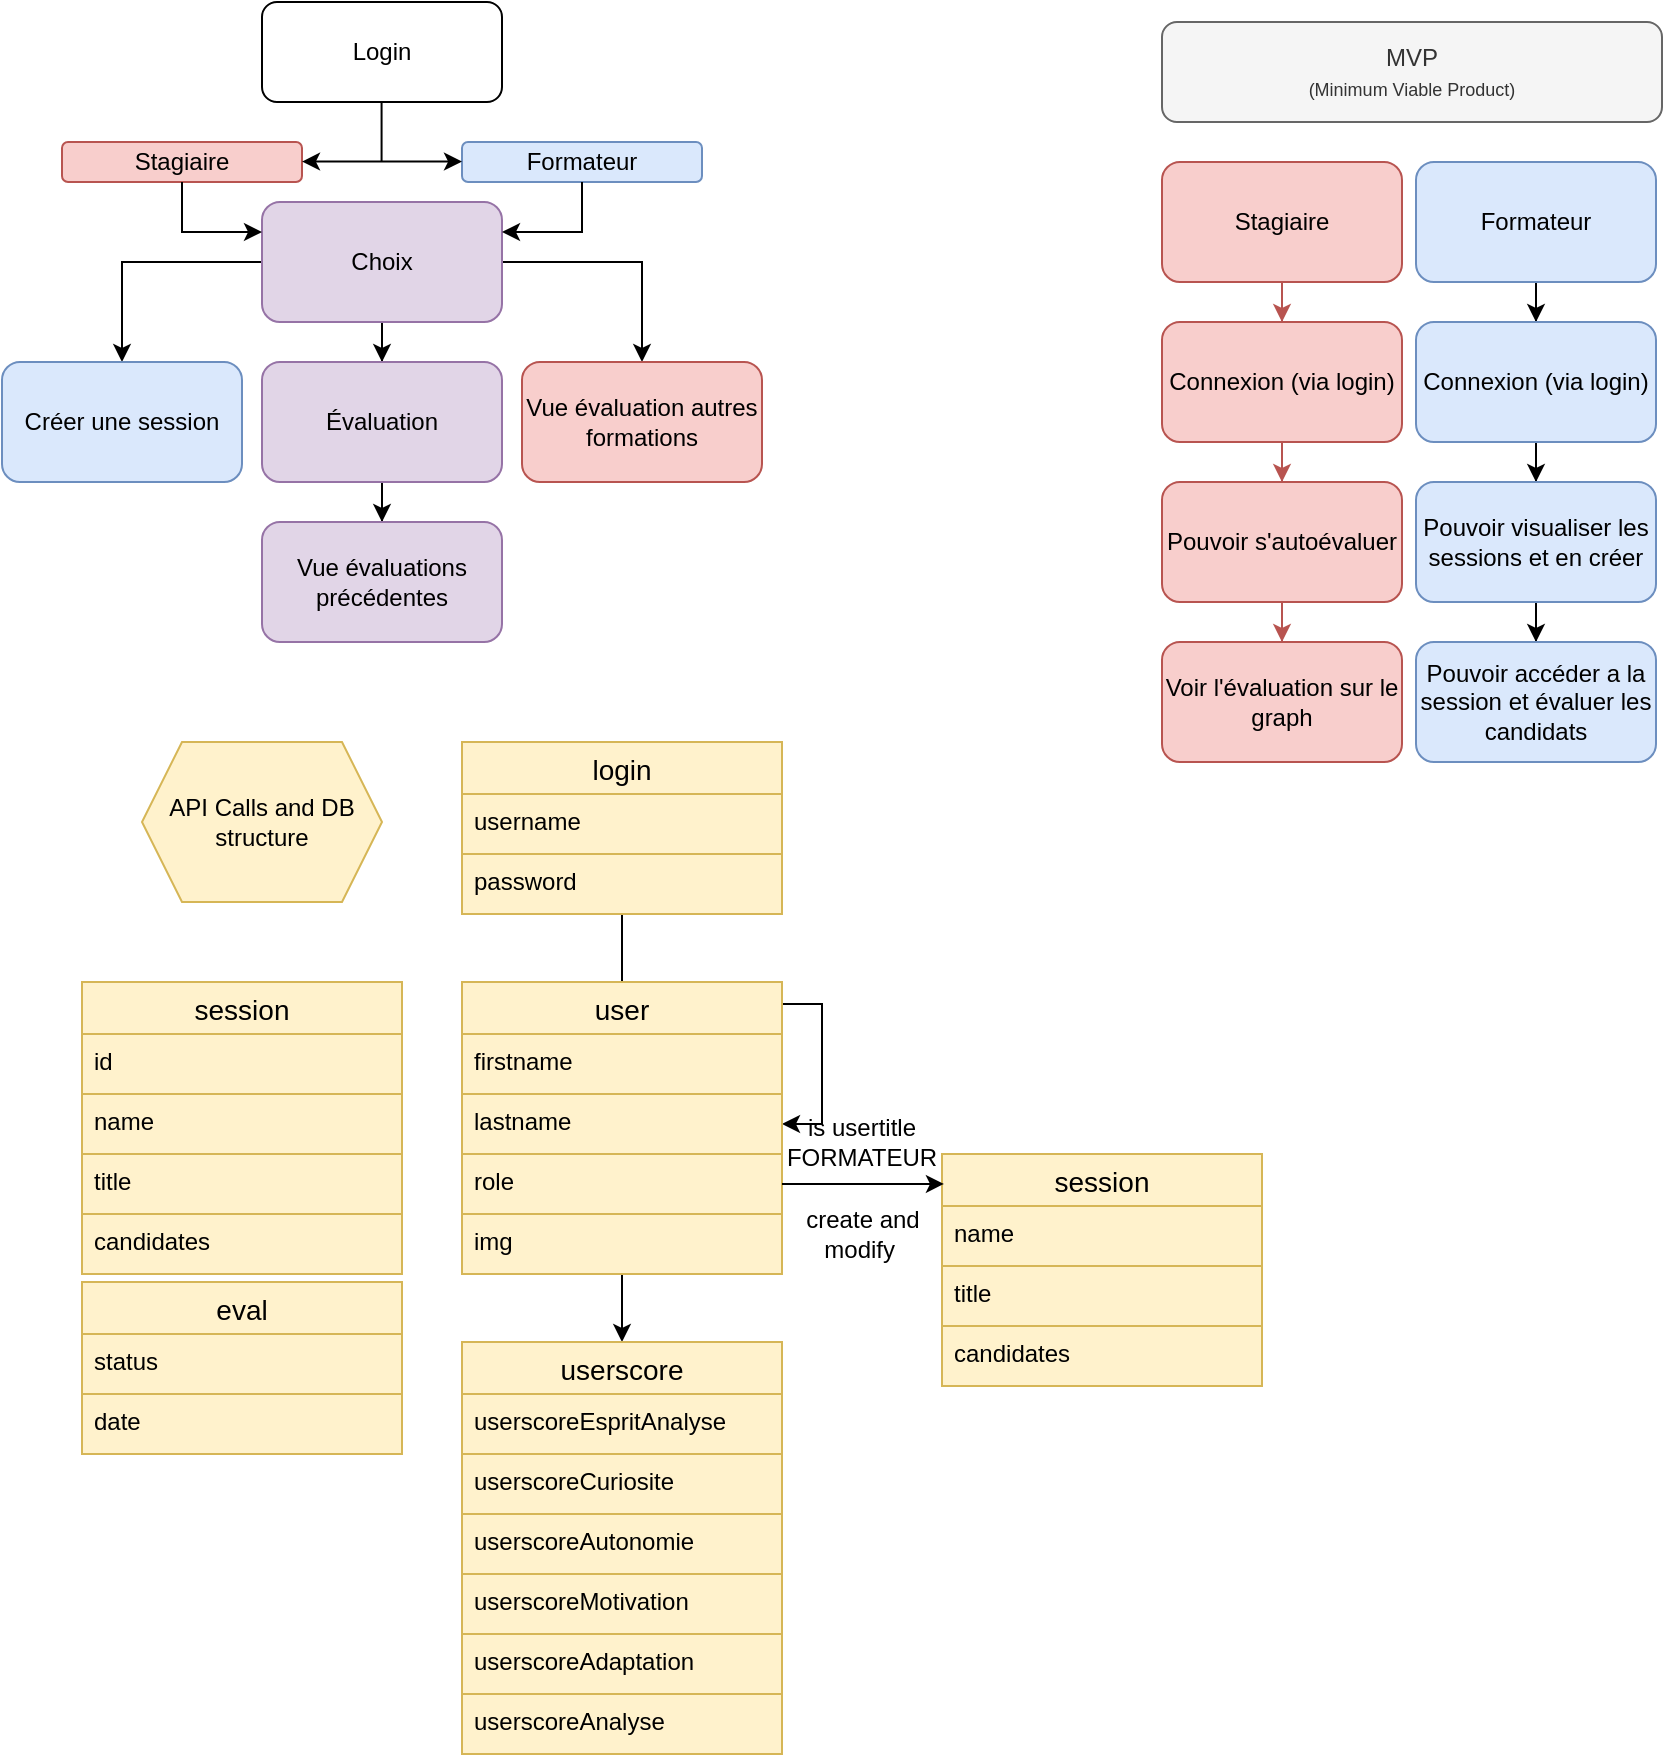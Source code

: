 <mxfile version="22.1.11" type="github">
  <diagram name="Page-1" id="RxyE_D4JLKOAFFXj91qr">
    <mxGraphModel dx="794" dy="764" grid="1" gridSize="10" guides="1" tooltips="1" connect="1" arrows="1" fold="1" page="1" pageScale="1" pageWidth="827" pageHeight="1169" math="0" shadow="0">
      <root>
        <mxCell id="0" />
        <mxCell id="1" parent="0" />
        <mxCell id="UgSpfai0S6UUA32coAYj-7" style="edgeStyle=orthogonalEdgeStyle;rounded=0;orthogonalLoop=1;jettySize=auto;html=1;" parent="1" source="UgSpfai0S6UUA32coAYj-1" target="UgSpfai0S6UUA32coAYj-4" edge="1">
          <mxGeometry relative="1" as="geometry" />
        </mxCell>
        <mxCell id="UgSpfai0S6UUA32coAYj-8" value="" style="edgeStyle=orthogonalEdgeStyle;rounded=0;orthogonalLoop=1;jettySize=auto;html=1;" parent="1" source="UgSpfai0S6UUA32coAYj-1" target="UgSpfai0S6UUA32coAYj-5" edge="1">
          <mxGeometry relative="1" as="geometry" />
        </mxCell>
        <mxCell id="UgSpfai0S6UUA32coAYj-9" style="edgeStyle=orthogonalEdgeStyle;rounded=0;orthogonalLoop=1;jettySize=auto;html=1;entryX=0.5;entryY=0;entryDx=0;entryDy=0;" parent="1" source="UgSpfai0S6UUA32coAYj-1" target="UgSpfai0S6UUA32coAYj-6" edge="1">
          <mxGeometry relative="1" as="geometry" />
        </mxCell>
        <mxCell id="UgSpfai0S6UUA32coAYj-1" value="Choix" style="rounded=1;whiteSpace=wrap;html=1;fillColor=#e1d5e7;strokeColor=#9673a6;" parent="1" vertex="1">
          <mxGeometry x="130" y="100" width="120" height="60" as="geometry" />
        </mxCell>
        <mxCell id="UgSpfai0S6UUA32coAYj-2" value="Login" style="rounded=1;whiteSpace=wrap;html=1;" parent="1" vertex="1">
          <mxGeometry x="130" width="120" height="50" as="geometry" />
        </mxCell>
        <mxCell id="UgSpfai0S6UUA32coAYj-4" value="Créer une session" style="rounded=1;whiteSpace=wrap;html=1;fillColor=#dae8fc;strokeColor=#6c8ebf;" parent="1" vertex="1">
          <mxGeometry y="180" width="120" height="60" as="geometry" />
        </mxCell>
        <mxCell id="UgSpfai0S6UUA32coAYj-24" value="" style="edgeStyle=orthogonalEdgeStyle;rounded=0;orthogonalLoop=1;jettySize=auto;html=1;" parent="1" source="UgSpfai0S6UUA32coAYj-5" target="UgSpfai0S6UUA32coAYj-23" edge="1">
          <mxGeometry relative="1" as="geometry" />
        </mxCell>
        <mxCell id="UgSpfai0S6UUA32coAYj-5" value="Évaluation" style="rounded=1;whiteSpace=wrap;html=1;fillColor=#e1d5e7;strokeColor=#9673a6;" parent="1" vertex="1">
          <mxGeometry x="130" y="180" width="120" height="60" as="geometry" />
        </mxCell>
        <mxCell id="UgSpfai0S6UUA32coAYj-6" value="Vue évaluation autres formations" style="rounded=1;whiteSpace=wrap;html=1;fillColor=#f8cecc;strokeColor=#b85450;" parent="1" vertex="1">
          <mxGeometry x="260" y="180" width="120" height="60" as="geometry" />
        </mxCell>
        <mxCell id="UgSpfai0S6UUA32coAYj-10" value="Stagiaire" style="rounded=1;whiteSpace=wrap;html=1;fillColor=#f8cecc;strokeColor=#b85450;" parent="1" vertex="1">
          <mxGeometry x="30" y="70" width="120" height="20" as="geometry" />
        </mxCell>
        <mxCell id="UgSpfai0S6UUA32coAYj-11" value="Formateur" style="rounded=1;whiteSpace=wrap;html=1;fillColor=#dae8fc;strokeColor=#6c8ebf;" parent="1" vertex="1">
          <mxGeometry x="230" y="70" width="120" height="20" as="geometry" />
        </mxCell>
        <mxCell id="UgSpfai0S6UUA32coAYj-18" value="" style="endArrow=none;html=1;rounded=0;" parent="1" edge="1">
          <mxGeometry width="50" height="50" relative="1" as="geometry">
            <mxPoint x="189.79" y="80" as="sourcePoint" />
            <mxPoint x="189.79" y="50" as="targetPoint" />
            <Array as="points">
              <mxPoint x="189.79" y="60" />
            </Array>
          </mxGeometry>
        </mxCell>
        <mxCell id="UgSpfai0S6UUA32coAYj-19" value="" style="endArrow=classic;html=1;rounded=0;entryX=0;entryY=0.5;entryDx=0;entryDy=0;" parent="1" edge="1">
          <mxGeometry width="50" height="50" relative="1" as="geometry">
            <mxPoint x="190" y="79.79" as="sourcePoint" />
            <mxPoint x="230.0" y="79.79" as="targetPoint" />
          </mxGeometry>
        </mxCell>
        <mxCell id="UgSpfai0S6UUA32coAYj-20" value="" style="endArrow=classic;html=1;rounded=0;" parent="1" edge="1">
          <mxGeometry width="50" height="50" relative="1" as="geometry">
            <mxPoint x="190" y="79.79" as="sourcePoint" />
            <mxPoint x="150" y="79.79" as="targetPoint" />
          </mxGeometry>
        </mxCell>
        <mxCell id="UgSpfai0S6UUA32coAYj-21" value="" style="endArrow=classic;html=1;rounded=0;entryX=0;entryY=0.25;entryDx=0;entryDy=0;" parent="1" target="UgSpfai0S6UUA32coAYj-1" edge="1">
          <mxGeometry width="50" height="50" relative="1" as="geometry">
            <mxPoint x="90" y="90" as="sourcePoint" />
            <mxPoint x="140" y="40" as="targetPoint" />
            <Array as="points">
              <mxPoint x="90" y="115" />
            </Array>
          </mxGeometry>
        </mxCell>
        <mxCell id="UgSpfai0S6UUA32coAYj-22" value="" style="endArrow=classic;html=1;rounded=0;entryX=1;entryY=0.25;entryDx=0;entryDy=0;" parent="1" target="UgSpfai0S6UUA32coAYj-1" edge="1">
          <mxGeometry width="50" height="50" relative="1" as="geometry">
            <mxPoint x="290" y="90" as="sourcePoint" />
            <mxPoint x="330" y="125" as="targetPoint" />
            <Array as="points">
              <mxPoint x="290" y="115" />
            </Array>
          </mxGeometry>
        </mxCell>
        <mxCell id="UgSpfai0S6UUA32coAYj-23" value="Vue évaluations précédentes" style="whiteSpace=wrap;html=1;fillColor=#e1d5e7;strokeColor=#9673a6;rounded=1;" parent="1" vertex="1">
          <mxGeometry x="130" y="260" width="120" height="60" as="geometry" />
        </mxCell>
        <mxCell id="UgSpfai0S6UUA32coAYj-25" value="MVP&lt;br&gt;&lt;font style=&quot;font-size: 9px;&quot;&gt;(Minimum Viable Product)&lt;/font&gt;" style="rounded=1;whiteSpace=wrap;html=1;fillColor=#f5f5f5;fontColor=#333333;strokeColor=#666666;" parent="1" vertex="1">
          <mxGeometry x="580" y="10" width="250" height="50" as="geometry" />
        </mxCell>
        <mxCell id="gJl7bSwjx-yTLCQjWPkz-2" value="" style="edgeStyle=orthogonalEdgeStyle;rounded=0;orthogonalLoop=1;jettySize=auto;html=1;fillColor=#f8cecc;strokeColor=#b85450;" edge="1" parent="1" source="UgSpfai0S6UUA32coAYj-27" target="gJl7bSwjx-yTLCQjWPkz-1">
          <mxGeometry relative="1" as="geometry" />
        </mxCell>
        <mxCell id="UgSpfai0S6UUA32coAYj-27" value="Stagiaire" style="rounded=1;whiteSpace=wrap;html=1;fillColor=#f8cecc;strokeColor=#b85450;" parent="1" vertex="1">
          <mxGeometry x="580" y="80" width="120" height="60" as="geometry" />
        </mxCell>
        <mxCell id="gJl7bSwjx-yTLCQjWPkz-8" value="" style="edgeStyle=orthogonalEdgeStyle;rounded=0;orthogonalLoop=1;jettySize=auto;html=1;" edge="1" parent="1" source="UgSpfai0S6UUA32coAYj-40" target="gJl7bSwjx-yTLCQjWPkz-7">
          <mxGeometry relative="1" as="geometry" />
        </mxCell>
        <mxCell id="UgSpfai0S6UUA32coAYj-40" value="Formateur" style="rounded=1;whiteSpace=wrap;html=1;fillColor=#dae8fc;strokeColor=#6c8ebf;" parent="1" vertex="1">
          <mxGeometry x="707" y="80" width="120" height="60" as="geometry" />
        </mxCell>
        <mxCell id="xhCoGs8UcyG3ZxuWT2Qb-31" value="eval" style="swimlane;fontStyle=0;childLayout=stackLayout;horizontal=1;startSize=26;horizontalStack=0;resizeParent=1;resizeParentMax=0;resizeLast=0;collapsible=1;marginBottom=0;align=center;fontSize=14;fillColor=#fff2cc;strokeColor=#d6b656;" parent="1" vertex="1">
          <mxGeometry x="40" y="640" width="160" height="86" as="geometry" />
        </mxCell>
        <mxCell id="xhCoGs8UcyG3ZxuWT2Qb-32" value="status" style="text;strokeColor=#d6b656;fillColor=#fff2cc;spacingLeft=4;spacingRight=4;overflow=hidden;rotatable=0;points=[[0,0.5],[1,0.5]];portConstraint=eastwest;fontSize=12;whiteSpace=wrap;html=1;" parent="xhCoGs8UcyG3ZxuWT2Qb-31" vertex="1">
          <mxGeometry y="26" width="160" height="30" as="geometry" />
        </mxCell>
        <mxCell id="xhCoGs8UcyG3ZxuWT2Qb-33" value="date" style="text;strokeColor=#d6b656;fillColor=#fff2cc;spacingLeft=4;spacingRight=4;overflow=hidden;rotatable=0;points=[[0,0.5],[1,0.5]];portConstraint=eastwest;fontSize=12;whiteSpace=wrap;html=1;" parent="xhCoGs8UcyG3ZxuWT2Qb-31" vertex="1">
          <mxGeometry y="56" width="160" height="30" as="geometry" />
        </mxCell>
        <mxCell id="xhCoGs8UcyG3ZxuWT2Qb-68" value="" style="edgeStyle=orthogonalEdgeStyle;rounded=0;orthogonalLoop=1;jettySize=auto;html=1;" parent="1" source="xhCoGs8UcyG3ZxuWT2Qb-35" target="xhCoGs8UcyG3ZxuWT2Qb-45" edge="1">
          <mxGeometry relative="1" as="geometry">
            <Array as="points">
              <mxPoint x="310" y="501" />
              <mxPoint x="410" y="501" />
              <mxPoint x="410" y="561" />
            </Array>
          </mxGeometry>
        </mxCell>
        <mxCell id="xhCoGs8UcyG3ZxuWT2Qb-35" value="login" style="swimlane;fontStyle=0;childLayout=stackLayout;horizontal=1;startSize=26;horizontalStack=0;resizeParent=1;resizeParentMax=0;resizeLast=0;collapsible=1;marginBottom=0;align=center;fontSize=14;fillColor=#fff2cc;strokeColor=#d6b656;" parent="1" vertex="1">
          <mxGeometry x="230" y="370" width="160" height="86" as="geometry" />
        </mxCell>
        <mxCell id="xhCoGs8UcyG3ZxuWT2Qb-36" value="username" style="text;strokeColor=#d6b656;fillColor=#fff2cc;spacingLeft=4;spacingRight=4;overflow=hidden;rotatable=0;points=[[0,0.5],[1,0.5]];portConstraint=eastwest;fontSize=12;whiteSpace=wrap;html=1;" parent="xhCoGs8UcyG3ZxuWT2Qb-35" vertex="1">
          <mxGeometry y="26" width="160" height="30" as="geometry" />
        </mxCell>
        <mxCell id="xhCoGs8UcyG3ZxuWT2Qb-37" value="password" style="text;strokeColor=#d6b656;fillColor=#fff2cc;spacingLeft=4;spacingRight=4;overflow=hidden;rotatable=0;points=[[0,0.5],[1,0.5]];portConstraint=eastwest;fontSize=12;whiteSpace=wrap;html=1;" parent="xhCoGs8UcyG3ZxuWT2Qb-35" vertex="1">
          <mxGeometry y="56" width="160" height="30" as="geometry" />
        </mxCell>
        <mxCell id="xhCoGs8UcyG3ZxuWT2Qb-71" style="edgeStyle=orthogonalEdgeStyle;rounded=0;orthogonalLoop=1;jettySize=auto;html=1;entryX=0.5;entryY=0;entryDx=0;entryDy=0;" parent="1" source="xhCoGs8UcyG3ZxuWT2Qb-43" target="xhCoGs8UcyG3ZxuWT2Qb-39" edge="1">
          <mxGeometry relative="1" as="geometry" />
        </mxCell>
        <mxCell id="xhCoGs8UcyG3ZxuWT2Qb-43" value="user" style="swimlane;fontStyle=0;childLayout=stackLayout;horizontal=1;startSize=26;horizontalStack=0;resizeParent=1;resizeParentMax=0;resizeLast=0;collapsible=1;marginBottom=0;align=center;fontSize=14;fillColor=#fff2cc;strokeColor=#d6b656;" parent="1" vertex="1">
          <mxGeometry x="230" y="490" width="160" height="146" as="geometry" />
        </mxCell>
        <mxCell id="xhCoGs8UcyG3ZxuWT2Qb-44" value="firstname" style="text;strokeColor=#d6b656;fillColor=#fff2cc;spacingLeft=4;spacingRight=4;overflow=hidden;rotatable=0;points=[[0,0.5],[1,0.5]];portConstraint=eastwest;fontSize=12;whiteSpace=wrap;html=1;" parent="xhCoGs8UcyG3ZxuWT2Qb-43" vertex="1">
          <mxGeometry y="26" width="160" height="30" as="geometry" />
        </mxCell>
        <mxCell id="xhCoGs8UcyG3ZxuWT2Qb-45" value="lastname" style="text;strokeColor=#d6b656;fillColor=#fff2cc;spacingLeft=4;spacingRight=4;overflow=hidden;rotatable=0;points=[[0,0.5],[1,0.5]];portConstraint=eastwest;fontSize=12;whiteSpace=wrap;html=1;" parent="xhCoGs8UcyG3ZxuWT2Qb-43" vertex="1">
          <mxGeometry y="56" width="160" height="30" as="geometry" />
        </mxCell>
        <mxCell id="xhCoGs8UcyG3ZxuWT2Qb-46" value="role" style="text;strokeColor=#d6b656;fillColor=#fff2cc;spacingLeft=4;spacingRight=4;overflow=hidden;rotatable=0;points=[[0,0.5],[1,0.5]];portConstraint=eastwest;fontSize=12;whiteSpace=wrap;html=1;" parent="xhCoGs8UcyG3ZxuWT2Qb-43" vertex="1">
          <mxGeometry y="86" width="160" height="30" as="geometry" />
        </mxCell>
        <mxCell id="xhCoGs8UcyG3ZxuWT2Qb-57" value="img" style="text;strokeColor=#d6b656;fillColor=#fff2cc;spacingLeft=4;spacingRight=4;overflow=hidden;rotatable=0;points=[[0,0.5],[1,0.5]];portConstraint=eastwest;fontSize=12;whiteSpace=wrap;html=1;" parent="xhCoGs8UcyG3ZxuWT2Qb-43" vertex="1">
          <mxGeometry y="116" width="160" height="30" as="geometry" />
        </mxCell>
        <mxCell id="xhCoGs8UcyG3ZxuWT2Qb-47" value="session" style="swimlane;fontStyle=0;childLayout=stackLayout;horizontal=1;startSize=26;horizontalStack=0;resizeParent=1;resizeParentMax=0;resizeLast=0;collapsible=1;marginBottom=0;align=center;fontSize=14;fillColor=#fff2cc;strokeColor=#d6b656;" parent="1" vertex="1">
          <mxGeometry x="40" y="490" width="160" height="146" as="geometry" />
        </mxCell>
        <mxCell id="xhCoGs8UcyG3ZxuWT2Qb-48" value="id" style="text;strokeColor=#d6b656;fillColor=#fff2cc;spacingLeft=4;spacingRight=4;overflow=hidden;rotatable=0;points=[[0,0.5],[1,0.5]];portConstraint=eastwest;fontSize=12;whiteSpace=wrap;html=1;" parent="xhCoGs8UcyG3ZxuWT2Qb-47" vertex="1">
          <mxGeometry y="26" width="160" height="30" as="geometry" />
        </mxCell>
        <mxCell id="xhCoGs8UcyG3ZxuWT2Qb-49" value="name" style="text;strokeColor=#d6b656;fillColor=#fff2cc;spacingLeft=4;spacingRight=4;overflow=hidden;rotatable=0;points=[[0,0.5],[1,0.5]];portConstraint=eastwest;fontSize=12;whiteSpace=wrap;html=1;" parent="xhCoGs8UcyG3ZxuWT2Qb-47" vertex="1">
          <mxGeometry y="56" width="160" height="30" as="geometry" />
        </mxCell>
        <mxCell id="xhCoGs8UcyG3ZxuWT2Qb-50" value="title" style="text;strokeColor=#d6b656;fillColor=#fff2cc;spacingLeft=4;spacingRight=4;overflow=hidden;rotatable=0;points=[[0,0.5],[1,0.5]];portConstraint=eastwest;fontSize=12;whiteSpace=wrap;html=1;" parent="xhCoGs8UcyG3ZxuWT2Qb-47" vertex="1">
          <mxGeometry y="86" width="160" height="30" as="geometry" />
        </mxCell>
        <mxCell id="xhCoGs8UcyG3ZxuWT2Qb-58" value="candidates" style="text;strokeColor=#d6b656;fillColor=#fff2cc;spacingLeft=4;spacingRight=4;overflow=hidden;rotatable=0;points=[[0,0.5],[1,0.5]];portConstraint=eastwest;fontSize=12;whiteSpace=wrap;html=1;" parent="xhCoGs8UcyG3ZxuWT2Qb-47" vertex="1">
          <mxGeometry y="116" width="160" height="30" as="geometry" />
        </mxCell>
        <mxCell id="xhCoGs8UcyG3ZxuWT2Qb-51" value="session" style="swimlane;fontStyle=0;childLayout=stackLayout;horizontal=1;startSize=26;horizontalStack=0;resizeParent=1;resizeParentMax=0;resizeLast=0;collapsible=1;marginBottom=0;align=center;fontSize=14;fillColor=#fff2cc;strokeColor=#d6b656;" parent="1" vertex="1">
          <mxGeometry x="470" y="576" width="160" height="116" as="geometry" />
        </mxCell>
        <mxCell id="xhCoGs8UcyG3ZxuWT2Qb-52" value="name" style="text;strokeColor=#d6b656;fillColor=#fff2cc;spacingLeft=4;spacingRight=4;overflow=hidden;rotatable=0;points=[[0,0.5],[1,0.5]];portConstraint=eastwest;fontSize=12;whiteSpace=wrap;html=1;" parent="xhCoGs8UcyG3ZxuWT2Qb-51" vertex="1">
          <mxGeometry y="26" width="160" height="30" as="geometry" />
        </mxCell>
        <mxCell id="xhCoGs8UcyG3ZxuWT2Qb-53" value="title" style="text;strokeColor=#d6b656;fillColor=#fff2cc;spacingLeft=4;spacingRight=4;overflow=hidden;rotatable=0;points=[[0,0.5],[1,0.5]];portConstraint=eastwest;fontSize=12;whiteSpace=wrap;html=1;" parent="xhCoGs8UcyG3ZxuWT2Qb-51" vertex="1">
          <mxGeometry y="56" width="160" height="30" as="geometry" />
        </mxCell>
        <mxCell id="xhCoGs8UcyG3ZxuWT2Qb-54" value="candidates" style="text;strokeColor=#d6b656;fillColor=#fff2cc;spacingLeft=4;spacingRight=4;overflow=hidden;rotatable=0;points=[[0,0.5],[1,0.5]];portConstraint=eastwest;fontSize=12;whiteSpace=wrap;html=1;" parent="xhCoGs8UcyG3ZxuWT2Qb-51" vertex="1">
          <mxGeometry y="86" width="160" height="30" as="geometry" />
        </mxCell>
        <mxCell id="xhCoGs8UcyG3ZxuWT2Qb-39" value="userscore" style="swimlane;fontStyle=0;childLayout=stackLayout;horizontal=1;startSize=26;horizontalStack=0;resizeParent=1;resizeParentMax=0;resizeLast=0;collapsible=1;marginBottom=0;align=center;fontSize=14;fillColor=#fff2cc;strokeColor=#d6b656;" parent="1" vertex="1">
          <mxGeometry x="230" y="670" width="160" height="206" as="geometry" />
        </mxCell>
        <mxCell id="xhCoGs8UcyG3ZxuWT2Qb-40" value="userscoreEspritAnalyse" style="text;strokeColor=#d6b656;fillColor=#fff2cc;spacingLeft=4;spacingRight=4;overflow=hidden;rotatable=0;points=[[0,0.5],[1,0.5]];portConstraint=eastwest;fontSize=12;whiteSpace=wrap;html=1;" parent="xhCoGs8UcyG3ZxuWT2Qb-39" vertex="1">
          <mxGeometry y="26" width="160" height="30" as="geometry" />
        </mxCell>
        <mxCell id="xhCoGs8UcyG3ZxuWT2Qb-41" value="userscoreCuriosite" style="text;strokeColor=#d6b656;fillColor=#fff2cc;spacingLeft=4;spacingRight=4;overflow=hidden;rotatable=0;points=[[0,0.5],[1,0.5]];portConstraint=eastwest;fontSize=12;whiteSpace=wrap;html=1;" parent="xhCoGs8UcyG3ZxuWT2Qb-39" vertex="1">
          <mxGeometry y="56" width="160" height="30" as="geometry" />
        </mxCell>
        <mxCell id="xhCoGs8UcyG3ZxuWT2Qb-42" value="userscoreAutonomie" style="text;strokeColor=#d6b656;fillColor=#fff2cc;spacingLeft=4;spacingRight=4;overflow=hidden;rotatable=0;points=[[0,0.5],[1,0.5]];portConstraint=eastwest;fontSize=12;whiteSpace=wrap;html=1;" parent="xhCoGs8UcyG3ZxuWT2Qb-39" vertex="1">
          <mxGeometry y="86" width="160" height="30" as="geometry" />
        </mxCell>
        <mxCell id="xhCoGs8UcyG3ZxuWT2Qb-59" value="userscoreMotivation" style="text;strokeColor=#d6b656;fillColor=#fff2cc;spacingLeft=4;spacingRight=4;overflow=hidden;rotatable=0;points=[[0,0.5],[1,0.5]];portConstraint=eastwest;fontSize=12;whiteSpace=wrap;html=1;" parent="xhCoGs8UcyG3ZxuWT2Qb-39" vertex="1">
          <mxGeometry y="116" width="160" height="30" as="geometry" />
        </mxCell>
        <mxCell id="xhCoGs8UcyG3ZxuWT2Qb-60" value="userscoreAdaptation" style="text;strokeColor=#d6b656;fillColor=#fff2cc;spacingLeft=4;spacingRight=4;overflow=hidden;rotatable=0;points=[[0,0.5],[1,0.5]];portConstraint=eastwest;fontSize=12;whiteSpace=wrap;html=1;" parent="xhCoGs8UcyG3ZxuWT2Qb-39" vertex="1">
          <mxGeometry y="146" width="160" height="30" as="geometry" />
        </mxCell>
        <mxCell id="xhCoGs8UcyG3ZxuWT2Qb-61" value="userscoreAnalyse" style="text;strokeColor=#d6b656;fillColor=#fff2cc;spacingLeft=4;spacingRight=4;overflow=hidden;rotatable=0;points=[[0,0.5],[1,0.5]];portConstraint=eastwest;fontSize=12;whiteSpace=wrap;html=1;" parent="xhCoGs8UcyG3ZxuWT2Qb-39" vertex="1">
          <mxGeometry y="176" width="160" height="30" as="geometry" />
        </mxCell>
        <mxCell id="xhCoGs8UcyG3ZxuWT2Qb-63" style="edgeStyle=orthogonalEdgeStyle;rounded=0;orthogonalLoop=1;jettySize=auto;html=1;exitX=1;exitY=0.5;exitDx=0;exitDy=0;entryX=0.006;entryY=0.129;entryDx=0;entryDy=0;entryPerimeter=0;" parent="1" source="xhCoGs8UcyG3ZxuWT2Qb-46" target="xhCoGs8UcyG3ZxuWT2Qb-51" edge="1">
          <mxGeometry relative="1" as="geometry" />
        </mxCell>
        <mxCell id="xhCoGs8UcyG3ZxuWT2Qb-64" value="is usertitle&lt;br&gt;FORMATEUR" style="text;align=center;html=1;verticalAlign=middle;whiteSpace=wrap;rounded=0;" parent="1" vertex="1">
          <mxGeometry x="400" y="555" width="60" height="30" as="geometry" />
        </mxCell>
        <mxCell id="xhCoGs8UcyG3ZxuWT2Qb-65" value="create and&lt;br&gt;modify&amp;nbsp;" style="text;html=1;align=center;verticalAlign=middle;resizable=0;points=[];autosize=1;" parent="1" vertex="1">
          <mxGeometry x="390" y="596" width="80" height="40" as="geometry" />
        </mxCell>
        <mxCell id="xhCoGs8UcyG3ZxuWT2Qb-66" value="API Calls and DB structure" style="shape=hexagon;perimeter=hexagonPerimeter2;whiteSpace=wrap;html=1;fixedSize=1;fillColor=#fff2cc;strokeColor=#d6b656;" parent="1" vertex="1">
          <mxGeometry x="70" y="370" width="120" height="80" as="geometry" />
        </mxCell>
        <mxCell id="gJl7bSwjx-yTLCQjWPkz-4" value="" style="edgeStyle=orthogonalEdgeStyle;rounded=0;orthogonalLoop=1;jettySize=auto;html=1;fillColor=#f8cecc;strokeColor=#b85450;" edge="1" parent="1" source="gJl7bSwjx-yTLCQjWPkz-1" target="gJl7bSwjx-yTLCQjWPkz-3">
          <mxGeometry relative="1" as="geometry" />
        </mxCell>
        <mxCell id="gJl7bSwjx-yTLCQjWPkz-1" value="Connexion (via login)" style="rounded=1;whiteSpace=wrap;html=1;fillColor=#f8cecc;strokeColor=#b85450;" vertex="1" parent="1">
          <mxGeometry x="580" y="160" width="120" height="60" as="geometry" />
        </mxCell>
        <mxCell id="gJl7bSwjx-yTLCQjWPkz-6" value="" style="edgeStyle=orthogonalEdgeStyle;rounded=0;orthogonalLoop=1;jettySize=auto;html=1;fillColor=#f8cecc;strokeColor=#b85450;" edge="1" parent="1" source="gJl7bSwjx-yTLCQjWPkz-3" target="gJl7bSwjx-yTLCQjWPkz-5">
          <mxGeometry relative="1" as="geometry" />
        </mxCell>
        <mxCell id="gJl7bSwjx-yTLCQjWPkz-3" value="Pouvoir s&#39;autoévaluer" style="rounded=1;whiteSpace=wrap;html=1;fillColor=#f8cecc;strokeColor=#b85450;" vertex="1" parent="1">
          <mxGeometry x="580" y="240" width="120" height="60" as="geometry" />
        </mxCell>
        <mxCell id="gJl7bSwjx-yTLCQjWPkz-5" value="Voir l&#39;évaluation sur le graph" style="rounded=1;whiteSpace=wrap;html=1;fillColor=#f8cecc;strokeColor=#b85450;" vertex="1" parent="1">
          <mxGeometry x="580" y="320" width="120" height="60" as="geometry" />
        </mxCell>
        <mxCell id="gJl7bSwjx-yTLCQjWPkz-10" value="" style="edgeStyle=orthogonalEdgeStyle;rounded=0;orthogonalLoop=1;jettySize=auto;html=1;" edge="1" parent="1" source="gJl7bSwjx-yTLCQjWPkz-7" target="gJl7bSwjx-yTLCQjWPkz-9">
          <mxGeometry relative="1" as="geometry" />
        </mxCell>
        <mxCell id="gJl7bSwjx-yTLCQjWPkz-7" value="Connexion (via login)" style="rounded=1;whiteSpace=wrap;html=1;fillColor=#dae8fc;strokeColor=#6c8ebf;" vertex="1" parent="1">
          <mxGeometry x="707" y="160" width="120" height="60" as="geometry" />
        </mxCell>
        <mxCell id="gJl7bSwjx-yTLCQjWPkz-12" value="" style="edgeStyle=orthogonalEdgeStyle;rounded=0;orthogonalLoop=1;jettySize=auto;html=1;" edge="1" parent="1" source="gJl7bSwjx-yTLCQjWPkz-9" target="gJl7bSwjx-yTLCQjWPkz-11">
          <mxGeometry relative="1" as="geometry" />
        </mxCell>
        <mxCell id="gJl7bSwjx-yTLCQjWPkz-9" value="Pouvoir visualiser les sessions et en créer" style="rounded=1;whiteSpace=wrap;html=1;fillColor=#dae8fc;strokeColor=#6c8ebf;" vertex="1" parent="1">
          <mxGeometry x="707" y="240" width="120" height="60" as="geometry" />
        </mxCell>
        <mxCell id="gJl7bSwjx-yTLCQjWPkz-11" value="Pouvoir accéder a la session et évaluer les candidats" style="rounded=1;whiteSpace=wrap;html=1;fillColor=#dae8fc;strokeColor=#6c8ebf;" vertex="1" parent="1">
          <mxGeometry x="707" y="320" width="120" height="60" as="geometry" />
        </mxCell>
      </root>
    </mxGraphModel>
  </diagram>
</mxfile>
